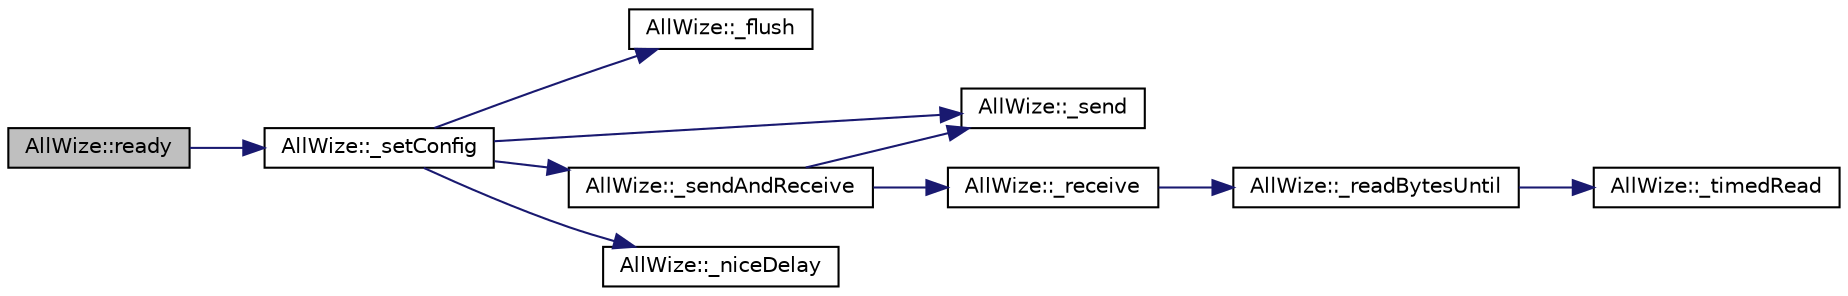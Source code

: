 digraph "AllWize::ready"
{
  edge [fontname="Helvetica",fontsize="10",labelfontname="Helvetica",labelfontsize="10"];
  node [fontname="Helvetica",fontsize="10",shape=record];
  rankdir="LR";
  Node1208 [label="AllWize::ready",height=0.2,width=0.4,color="black", fillcolor="grey75", style="filled", fontcolor="black"];
  Node1208 -> Node1209 [color="midnightblue",fontsize="10",style="solid",fontname="Helvetica"];
  Node1209 [label="AllWize::_setConfig",height=0.2,width=0.4,color="black", fillcolor="white", style="filled",URL="$classAllWize.html#a493af0599b973f713192b175000264e6",tooltip="Sets or unsets config mode. "];
  Node1209 -> Node1210 [color="midnightblue",fontsize="10",style="solid",fontname="Helvetica"];
  Node1210 [label="AllWize::_flush",height=0.2,width=0.4,color="black", fillcolor="white", style="filled",URL="$classAllWize.html#ace21941ce1a1174ef567c1a269ebf551",tooltip="Flushes the serial line to the module. "];
  Node1209 -> Node1211 [color="midnightblue",fontsize="10",style="solid",fontname="Helvetica"];
  Node1211 [label="AllWize::_sendAndReceive",height=0.2,width=0.4,color="black", fillcolor="white", style="filled",URL="$classAllWize.html#af4c575f742b3c2a837058846b83fbfe1",tooltip="Sends a binary buffer and waits for response. Returns the number of bytes received and stored in the ..."];
  Node1211 -> Node1212 [color="midnightblue",fontsize="10",style="solid",fontname="Helvetica"];
  Node1212 [label="AllWize::_send",height=0.2,width=0.4,color="black", fillcolor="white", style="filled",URL="$classAllWize.html#ac194cac5fd63b864ef567fb7a51a2ac9",tooltip="Sends a binary buffer to the module UART. Returns the number of bytes actually sent. "];
  Node1211 -> Node1213 [color="midnightblue",fontsize="10",style="solid",fontname="Helvetica"];
  Node1213 [label="AllWize::_receive",height=0.2,width=0.4,color="black", fillcolor="white", style="filled",URL="$classAllWize.html#a197c8bd0c47789acefd4e360ca697feb",tooltip="Listens to incoming data from the module until timeout or END_OF_RESPONSE. "];
  Node1213 -> Node1214 [color="midnightblue",fontsize="10",style="solid",fontname="Helvetica"];
  Node1214 [label="AllWize::_readBytesUntil",height=0.2,width=0.4,color="black", fillcolor="white", style="filled",URL="$classAllWize.html#a3cdbc480293b0e3c24107c549b485d5c",tooltip="Reads the stream buffer up to a certain char or times out. "];
  Node1214 -> Node1215 [color="midnightblue",fontsize="10",style="solid",fontname="Helvetica"];
  Node1215 [label="AllWize::_timedRead",height=0.2,width=0.4,color="black", fillcolor="white", style="filled",URL="$classAllWize.html#ac33ba05cebc3de22babb477922a07eaf",tooltip="Reads a byte from the stream with a timeout. "];
  Node1209 -> Node1212 [color="midnightblue",fontsize="10",style="solid",fontname="Helvetica"];
  Node1209 -> Node1216 [color="midnightblue",fontsize="10",style="solid",fontname="Helvetica"];
  Node1216 [label="AllWize::_niceDelay",height=0.2,width=0.4,color="black", fillcolor="white", style="filled",URL="$classAllWize.html#afeed45d2a47e184092d6dcd64c22fb72",tooltip="Does a non-blocking delay. "];
}

